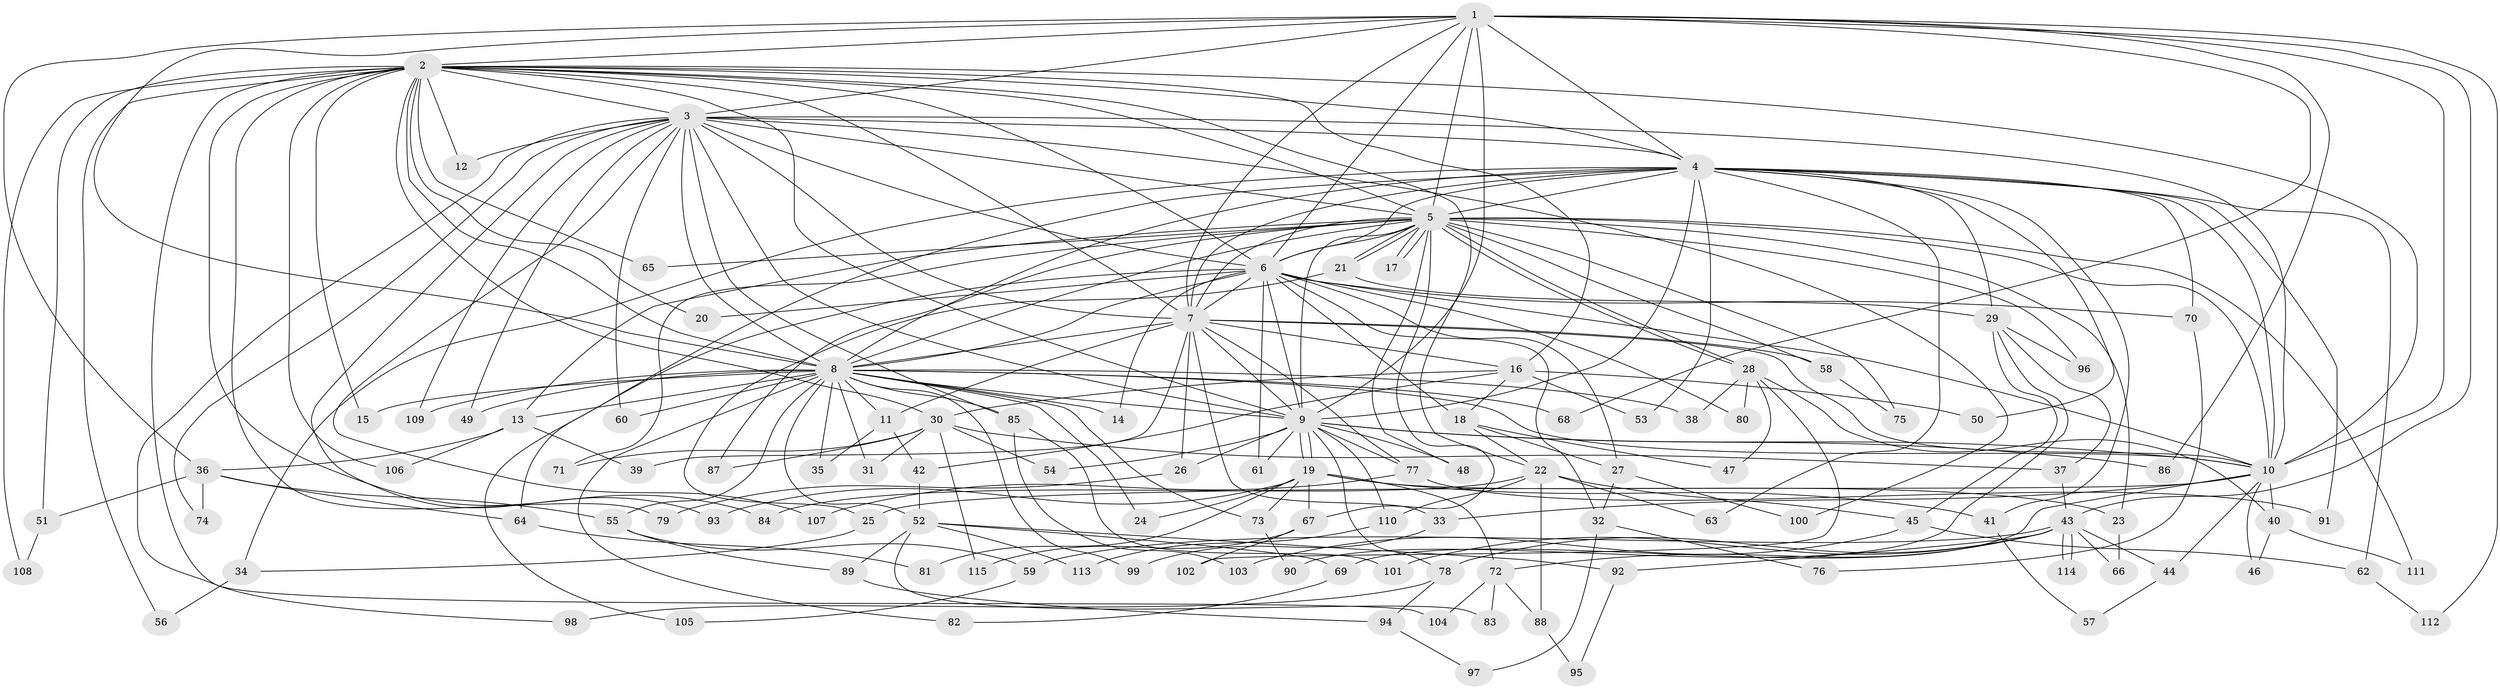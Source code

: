 // Generated by graph-tools (version 1.1) at 2025/34/03/09/25 02:34:57]
// undirected, 115 vertices, 255 edges
graph export_dot {
graph [start="1"]
  node [color=gray90,style=filled];
  1;
  2;
  3;
  4;
  5;
  6;
  7;
  8;
  9;
  10;
  11;
  12;
  13;
  14;
  15;
  16;
  17;
  18;
  19;
  20;
  21;
  22;
  23;
  24;
  25;
  26;
  27;
  28;
  29;
  30;
  31;
  32;
  33;
  34;
  35;
  36;
  37;
  38;
  39;
  40;
  41;
  42;
  43;
  44;
  45;
  46;
  47;
  48;
  49;
  50;
  51;
  52;
  53;
  54;
  55;
  56;
  57;
  58;
  59;
  60;
  61;
  62;
  63;
  64;
  65;
  66;
  67;
  68;
  69;
  70;
  71;
  72;
  73;
  74;
  75;
  76;
  77;
  78;
  79;
  80;
  81;
  82;
  83;
  84;
  85;
  86;
  87;
  88;
  89;
  90;
  91;
  92;
  93;
  94;
  95;
  96;
  97;
  98;
  99;
  100;
  101;
  102;
  103;
  104;
  105;
  106;
  107;
  108;
  109;
  110;
  111;
  112;
  113;
  114;
  115;
  1 -- 2;
  1 -- 3;
  1 -- 4;
  1 -- 5;
  1 -- 6;
  1 -- 7;
  1 -- 8;
  1 -- 9;
  1 -- 10;
  1 -- 36;
  1 -- 43;
  1 -- 68;
  1 -- 86;
  1 -- 112;
  2 -- 3;
  2 -- 4;
  2 -- 5;
  2 -- 6;
  2 -- 7;
  2 -- 8;
  2 -- 9;
  2 -- 10;
  2 -- 12;
  2 -- 15;
  2 -- 16;
  2 -- 20;
  2 -- 22;
  2 -- 30;
  2 -- 51;
  2 -- 56;
  2 -- 65;
  2 -- 79;
  2 -- 84;
  2 -- 104;
  2 -- 106;
  2 -- 108;
  3 -- 4;
  3 -- 5;
  3 -- 6;
  3 -- 7;
  3 -- 8;
  3 -- 9;
  3 -- 10;
  3 -- 12;
  3 -- 49;
  3 -- 60;
  3 -- 74;
  3 -- 85;
  3 -- 93;
  3 -- 98;
  3 -- 100;
  3 -- 107;
  3 -- 109;
  4 -- 5;
  4 -- 6;
  4 -- 7;
  4 -- 8;
  4 -- 9;
  4 -- 10;
  4 -- 29;
  4 -- 34;
  4 -- 41;
  4 -- 50;
  4 -- 53;
  4 -- 62;
  4 -- 63;
  4 -- 64;
  4 -- 70;
  4 -- 91;
  5 -- 6;
  5 -- 7;
  5 -- 8;
  5 -- 9;
  5 -- 10;
  5 -- 13;
  5 -- 17;
  5 -- 17;
  5 -- 21;
  5 -- 21;
  5 -- 23;
  5 -- 28;
  5 -- 28;
  5 -- 48;
  5 -- 58;
  5 -- 65;
  5 -- 67;
  5 -- 71;
  5 -- 75;
  5 -- 87;
  5 -- 96;
  5 -- 111;
  6 -- 7;
  6 -- 8;
  6 -- 9;
  6 -- 10;
  6 -- 14;
  6 -- 18;
  6 -- 20;
  6 -- 27;
  6 -- 32;
  6 -- 61;
  6 -- 70;
  6 -- 80;
  6 -- 105;
  7 -- 8;
  7 -- 9;
  7 -- 10;
  7 -- 11;
  7 -- 16;
  7 -- 26;
  7 -- 33;
  7 -- 39;
  7 -- 58;
  7 -- 77;
  8 -- 9;
  8 -- 10;
  8 -- 11;
  8 -- 13;
  8 -- 14;
  8 -- 15;
  8 -- 24;
  8 -- 31;
  8 -- 35;
  8 -- 38;
  8 -- 49;
  8 -- 52;
  8 -- 55;
  8 -- 60;
  8 -- 68;
  8 -- 73;
  8 -- 82;
  8 -- 85;
  8 -- 99;
  8 -- 109;
  9 -- 10;
  9 -- 19;
  9 -- 19;
  9 -- 26;
  9 -- 48;
  9 -- 54;
  9 -- 61;
  9 -- 77;
  9 -- 78;
  9 -- 86;
  9 -- 110;
  10 -- 25;
  10 -- 33;
  10 -- 40;
  10 -- 44;
  10 -- 46;
  10 -- 69;
  11 -- 35;
  11 -- 42;
  13 -- 36;
  13 -- 39;
  13 -- 106;
  16 -- 18;
  16 -- 30;
  16 -- 42;
  16 -- 50;
  16 -- 53;
  18 -- 22;
  18 -- 27;
  18 -- 47;
  19 -- 23;
  19 -- 24;
  19 -- 41;
  19 -- 67;
  19 -- 72;
  19 -- 73;
  19 -- 81;
  19 -- 93;
  21 -- 25;
  21 -- 29;
  22 -- 45;
  22 -- 63;
  22 -- 84;
  22 -- 88;
  22 -- 110;
  23 -- 66;
  25 -- 34;
  26 -- 79;
  27 -- 32;
  27 -- 100;
  28 -- 38;
  28 -- 40;
  28 -- 47;
  28 -- 80;
  28 -- 102;
  29 -- 37;
  29 -- 45;
  29 -- 90;
  29 -- 96;
  30 -- 31;
  30 -- 37;
  30 -- 54;
  30 -- 71;
  30 -- 87;
  30 -- 115;
  32 -- 76;
  32 -- 97;
  33 -- 99;
  34 -- 56;
  36 -- 51;
  36 -- 55;
  36 -- 64;
  36 -- 74;
  37 -- 43;
  40 -- 46;
  40 -- 111;
  41 -- 57;
  42 -- 52;
  43 -- 44;
  43 -- 59;
  43 -- 66;
  43 -- 72;
  43 -- 78;
  43 -- 92;
  43 -- 101;
  43 -- 114;
  43 -- 114;
  44 -- 57;
  45 -- 62;
  45 -- 103;
  51 -- 108;
  52 -- 69;
  52 -- 83;
  52 -- 89;
  52 -- 92;
  52 -- 113;
  55 -- 59;
  55 -- 89;
  58 -- 75;
  59 -- 105;
  62 -- 112;
  64 -- 81;
  67 -- 102;
  67 -- 115;
  69 -- 82;
  70 -- 76;
  72 -- 83;
  72 -- 88;
  72 -- 104;
  73 -- 90;
  77 -- 91;
  77 -- 107;
  78 -- 94;
  78 -- 98;
  85 -- 101;
  85 -- 103;
  88 -- 95;
  89 -- 94;
  92 -- 95;
  94 -- 97;
  110 -- 113;
}
